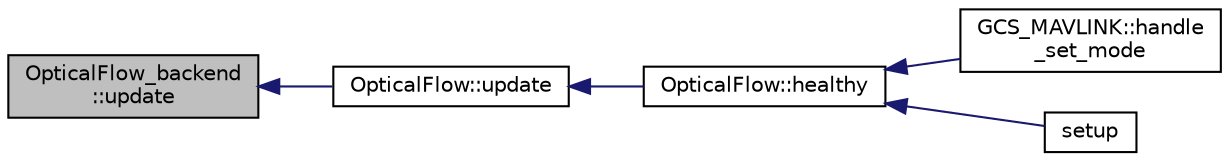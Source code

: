 digraph "OpticalFlow_backend::update"
{
 // INTERACTIVE_SVG=YES
  edge [fontname="Helvetica",fontsize="10",labelfontname="Helvetica",labelfontsize="10"];
  node [fontname="Helvetica",fontsize="10",shape=record];
  rankdir="LR";
  Node1 [label="OpticalFlow_backend\l::update",height=0.2,width=0.4,color="black", fillcolor="grey75", style="filled", fontcolor="black"];
  Node1 -> Node2 [dir="back",color="midnightblue",fontsize="10",style="solid",fontname="Helvetica"];
  Node2 [label="OpticalFlow::update",height=0.2,width=0.4,color="black", fillcolor="white", style="filled",URL="$classOpticalFlow.html#ac258809639b5a3475f5c20e552f04d18"];
  Node2 -> Node3 [dir="back",color="midnightblue",fontsize="10",style="solid",fontname="Helvetica"];
  Node3 [label="OpticalFlow::healthy",height=0.2,width=0.4,color="black", fillcolor="white", style="filled",URL="$classOpticalFlow.html#a861526f0d0be7ef40918b3c7ba878585"];
  Node3 -> Node4 [dir="back",color="midnightblue",fontsize="10",style="solid",fontname="Helvetica"];
  Node4 [label="GCS_MAVLINK::handle\l_set_mode",height=0.2,width=0.4,color="black", fillcolor="white", style="filled",URL="$structGCS__MAVLINK.html#a284d41b2654611c5ca0041a2913dced8"];
  Node3 -> Node5 [dir="back",color="midnightblue",fontsize="10",style="solid",fontname="Helvetica"];
  Node5 [label="setup",height=0.2,width=0.4,color="black", fillcolor="white", style="filled",URL="$AP__OpticalFlow__test_8cpp.html#a4fc01d736fe50cf5b977f755b675f11d"];
}
